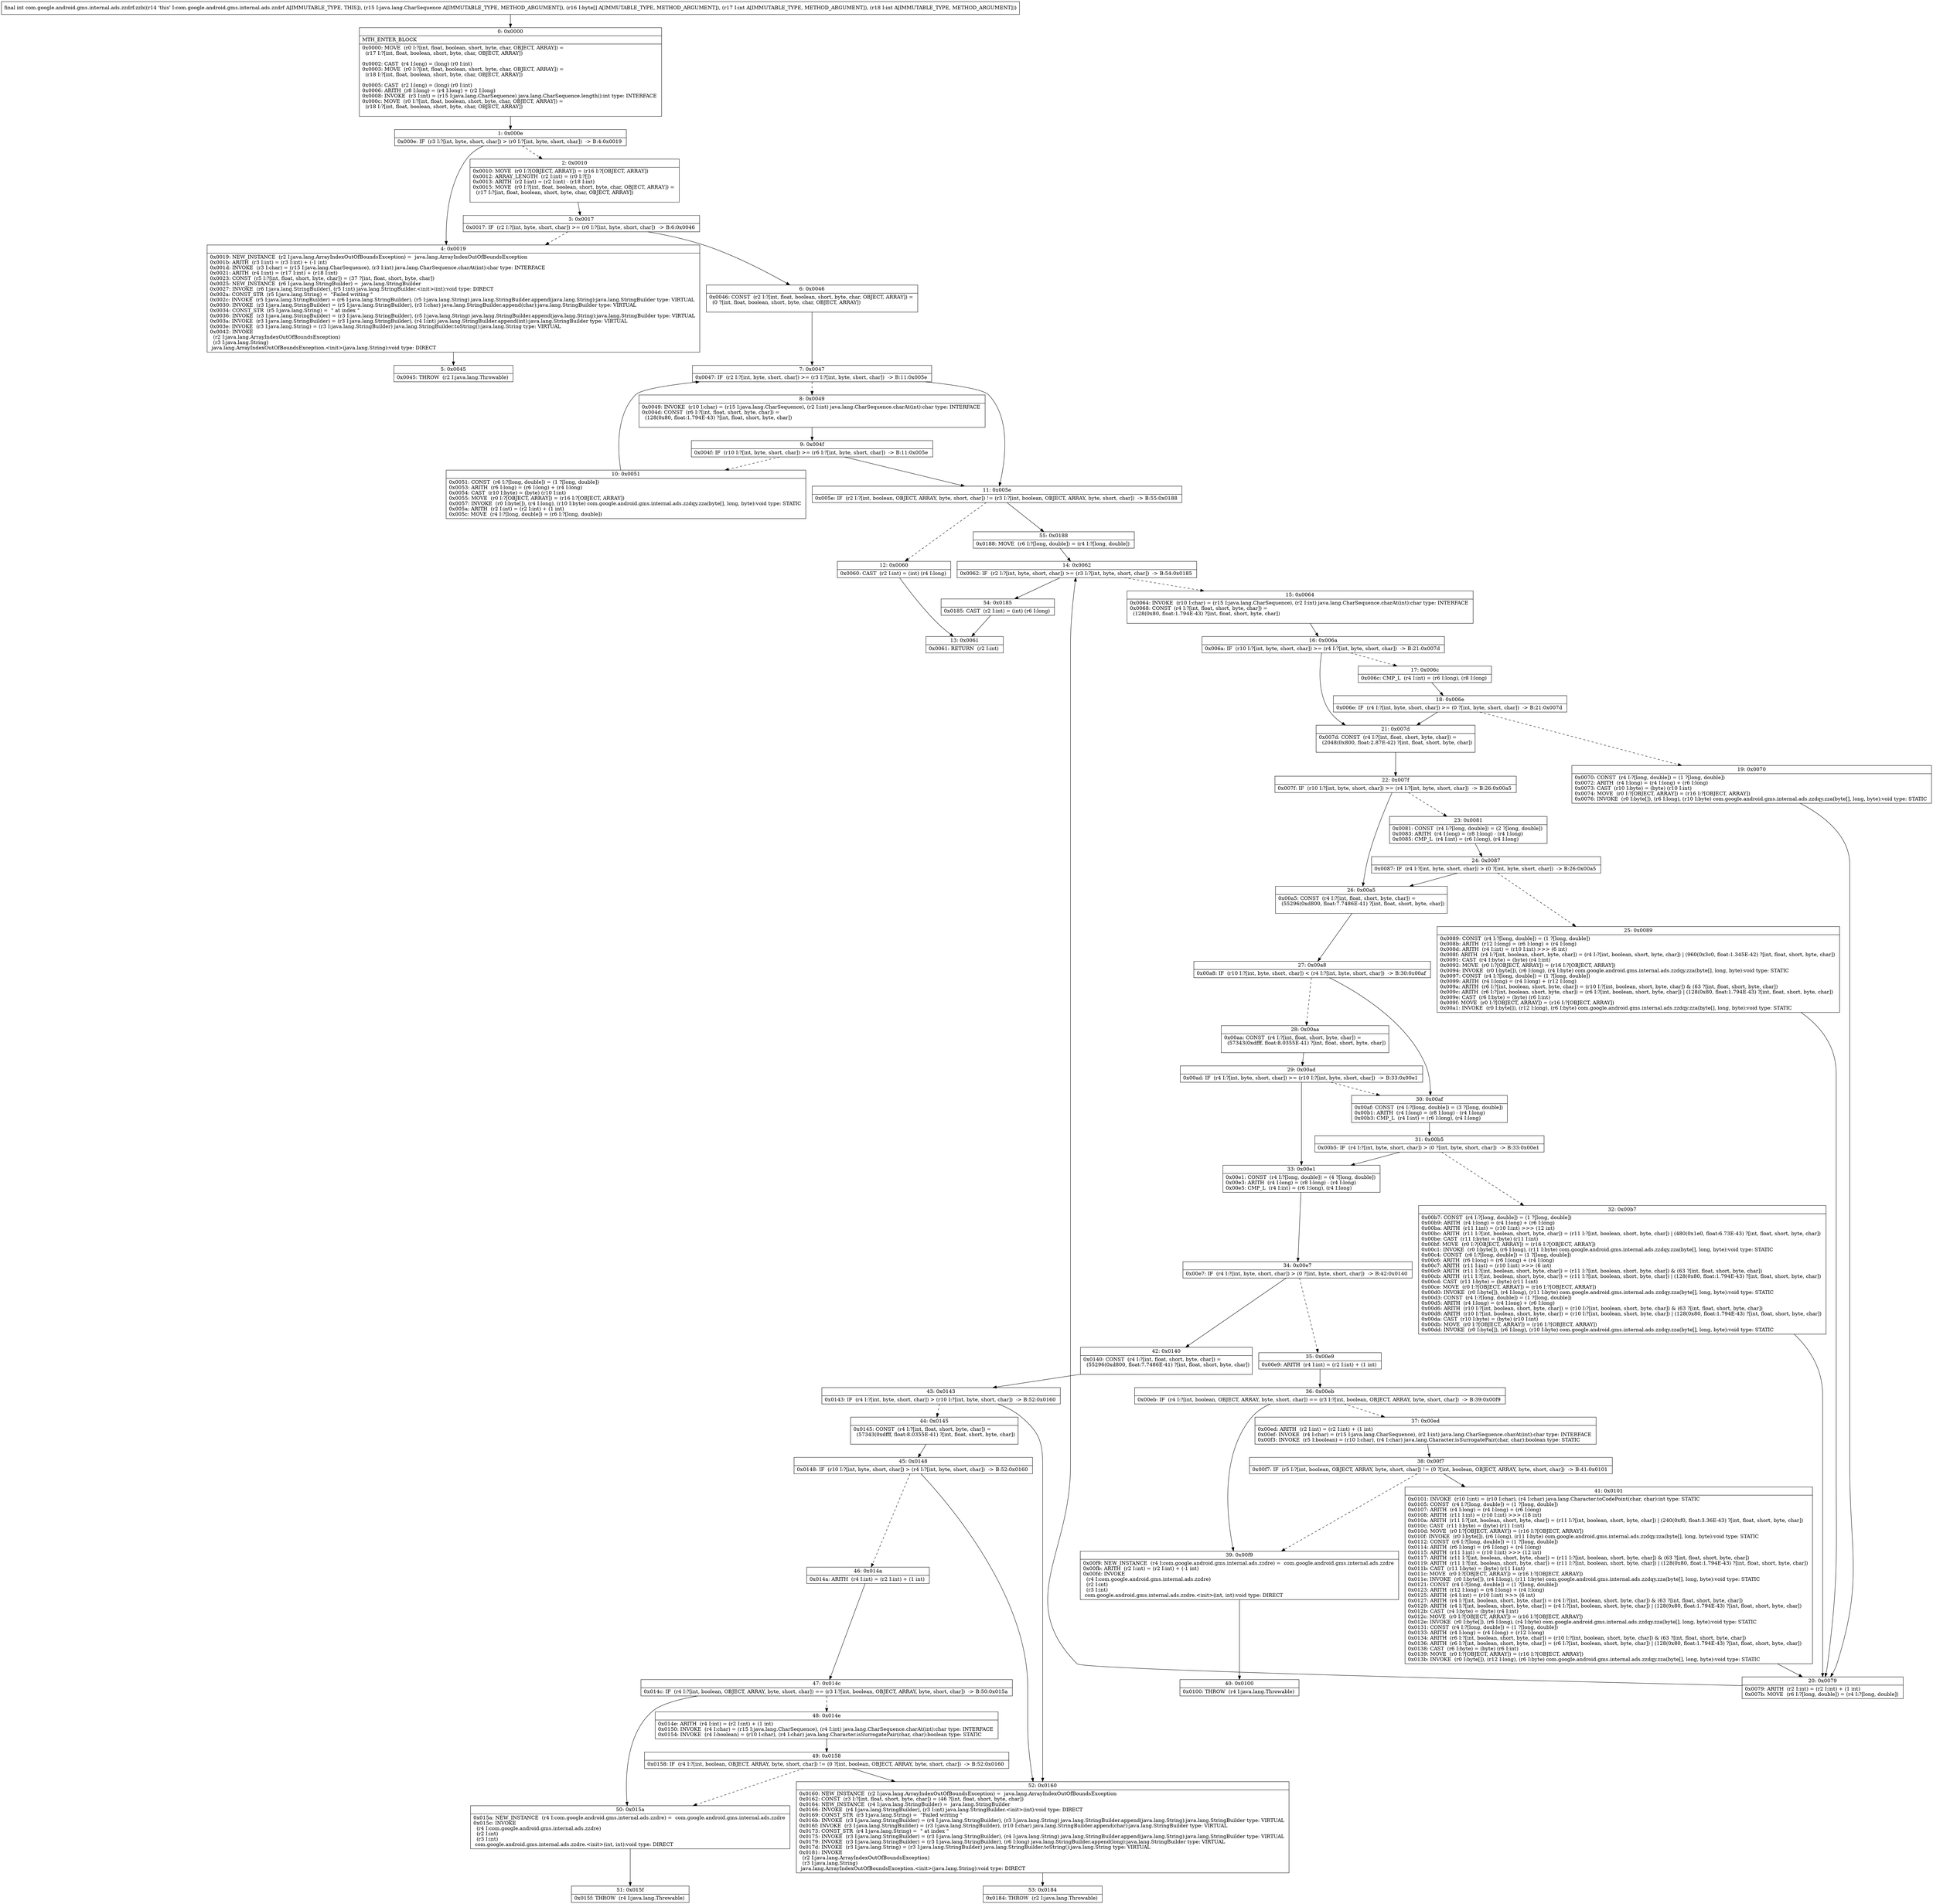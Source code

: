 digraph "CFG forcom.google.android.gms.internal.ads.zzdrf.zzb(Ljava\/lang\/CharSequence;[BII)I" {
Node_0 [shape=record,label="{0\:\ 0x0000|MTH_ENTER_BLOCK\l|0x0000: MOVE  (r0 I:?[int, float, boolean, short, byte, char, OBJECT, ARRAY]) = \l  (r17 I:?[int, float, boolean, short, byte, char, OBJECT, ARRAY])\l \l0x0002: CAST  (r4 I:long) = (long) (r0 I:int) \l0x0003: MOVE  (r0 I:?[int, float, boolean, short, byte, char, OBJECT, ARRAY]) = \l  (r18 I:?[int, float, boolean, short, byte, char, OBJECT, ARRAY])\l \l0x0005: CAST  (r2 I:long) = (long) (r0 I:int) \l0x0006: ARITH  (r8 I:long) = (r4 I:long) + (r2 I:long) \l0x0008: INVOKE  (r3 I:int) = (r15 I:java.lang.CharSequence) java.lang.CharSequence.length():int type: INTERFACE \l0x000c: MOVE  (r0 I:?[int, float, boolean, short, byte, char, OBJECT, ARRAY]) = \l  (r18 I:?[int, float, boolean, short, byte, char, OBJECT, ARRAY])\l \l}"];
Node_1 [shape=record,label="{1\:\ 0x000e|0x000e: IF  (r3 I:?[int, byte, short, char]) \> (r0 I:?[int, byte, short, char])  \-\> B:4:0x0019 \l}"];
Node_2 [shape=record,label="{2\:\ 0x0010|0x0010: MOVE  (r0 I:?[OBJECT, ARRAY]) = (r16 I:?[OBJECT, ARRAY]) \l0x0012: ARRAY_LENGTH  (r2 I:int) = (r0 I:?[]) \l0x0013: ARITH  (r2 I:int) = (r2 I:int) \- (r18 I:int) \l0x0015: MOVE  (r0 I:?[int, float, boolean, short, byte, char, OBJECT, ARRAY]) = \l  (r17 I:?[int, float, boolean, short, byte, char, OBJECT, ARRAY])\l \l}"];
Node_3 [shape=record,label="{3\:\ 0x0017|0x0017: IF  (r2 I:?[int, byte, short, char]) \>= (r0 I:?[int, byte, short, char])  \-\> B:6:0x0046 \l}"];
Node_4 [shape=record,label="{4\:\ 0x0019|0x0019: NEW_INSTANCE  (r2 I:java.lang.ArrayIndexOutOfBoundsException) =  java.lang.ArrayIndexOutOfBoundsException \l0x001b: ARITH  (r3 I:int) = (r3 I:int) + (\-1 int) \l0x001d: INVOKE  (r3 I:char) = (r15 I:java.lang.CharSequence), (r3 I:int) java.lang.CharSequence.charAt(int):char type: INTERFACE \l0x0021: ARITH  (r4 I:int) = (r17 I:int) + (r18 I:int) \l0x0023: CONST  (r5 I:?[int, float, short, byte, char]) = (37 ?[int, float, short, byte, char]) \l0x0025: NEW_INSTANCE  (r6 I:java.lang.StringBuilder) =  java.lang.StringBuilder \l0x0027: INVOKE  (r6 I:java.lang.StringBuilder), (r5 I:int) java.lang.StringBuilder.\<init\>(int):void type: DIRECT \l0x002a: CONST_STR  (r5 I:java.lang.String) =  \"Failed writing \" \l0x002c: INVOKE  (r5 I:java.lang.StringBuilder) = (r6 I:java.lang.StringBuilder), (r5 I:java.lang.String) java.lang.StringBuilder.append(java.lang.String):java.lang.StringBuilder type: VIRTUAL \l0x0030: INVOKE  (r3 I:java.lang.StringBuilder) = (r5 I:java.lang.StringBuilder), (r3 I:char) java.lang.StringBuilder.append(char):java.lang.StringBuilder type: VIRTUAL \l0x0034: CONST_STR  (r5 I:java.lang.String) =  \" at index \" \l0x0036: INVOKE  (r3 I:java.lang.StringBuilder) = (r3 I:java.lang.StringBuilder), (r5 I:java.lang.String) java.lang.StringBuilder.append(java.lang.String):java.lang.StringBuilder type: VIRTUAL \l0x003a: INVOKE  (r3 I:java.lang.StringBuilder) = (r3 I:java.lang.StringBuilder), (r4 I:int) java.lang.StringBuilder.append(int):java.lang.StringBuilder type: VIRTUAL \l0x003e: INVOKE  (r3 I:java.lang.String) = (r3 I:java.lang.StringBuilder) java.lang.StringBuilder.toString():java.lang.String type: VIRTUAL \l0x0042: INVOKE  \l  (r2 I:java.lang.ArrayIndexOutOfBoundsException)\l  (r3 I:java.lang.String)\l java.lang.ArrayIndexOutOfBoundsException.\<init\>(java.lang.String):void type: DIRECT \l}"];
Node_5 [shape=record,label="{5\:\ 0x0045|0x0045: THROW  (r2 I:java.lang.Throwable) \l}"];
Node_6 [shape=record,label="{6\:\ 0x0046|0x0046: CONST  (r2 I:?[int, float, boolean, short, byte, char, OBJECT, ARRAY]) = \l  (0 ?[int, float, boolean, short, byte, char, OBJECT, ARRAY])\l \l}"];
Node_7 [shape=record,label="{7\:\ 0x0047|0x0047: IF  (r2 I:?[int, byte, short, char]) \>= (r3 I:?[int, byte, short, char])  \-\> B:11:0x005e \l}"];
Node_8 [shape=record,label="{8\:\ 0x0049|0x0049: INVOKE  (r10 I:char) = (r15 I:java.lang.CharSequence), (r2 I:int) java.lang.CharSequence.charAt(int):char type: INTERFACE \l0x004d: CONST  (r6 I:?[int, float, short, byte, char]) = \l  (128(0x80, float:1.794E\-43) ?[int, float, short, byte, char])\l \l}"];
Node_9 [shape=record,label="{9\:\ 0x004f|0x004f: IF  (r10 I:?[int, byte, short, char]) \>= (r6 I:?[int, byte, short, char])  \-\> B:11:0x005e \l}"];
Node_10 [shape=record,label="{10\:\ 0x0051|0x0051: CONST  (r6 I:?[long, double]) = (1 ?[long, double]) \l0x0053: ARITH  (r6 I:long) = (r6 I:long) + (r4 I:long) \l0x0054: CAST  (r10 I:byte) = (byte) (r10 I:int) \l0x0055: MOVE  (r0 I:?[OBJECT, ARRAY]) = (r16 I:?[OBJECT, ARRAY]) \l0x0057: INVOKE  (r0 I:byte[]), (r4 I:long), (r10 I:byte) com.google.android.gms.internal.ads.zzdqy.zza(byte[], long, byte):void type: STATIC \l0x005a: ARITH  (r2 I:int) = (r2 I:int) + (1 int) \l0x005c: MOVE  (r4 I:?[long, double]) = (r6 I:?[long, double]) \l}"];
Node_11 [shape=record,label="{11\:\ 0x005e|0x005e: IF  (r2 I:?[int, boolean, OBJECT, ARRAY, byte, short, char]) != (r3 I:?[int, boolean, OBJECT, ARRAY, byte, short, char])  \-\> B:55:0x0188 \l}"];
Node_12 [shape=record,label="{12\:\ 0x0060|0x0060: CAST  (r2 I:int) = (int) (r4 I:long) \l}"];
Node_13 [shape=record,label="{13\:\ 0x0061|0x0061: RETURN  (r2 I:int) \l}"];
Node_14 [shape=record,label="{14\:\ 0x0062|0x0062: IF  (r2 I:?[int, byte, short, char]) \>= (r3 I:?[int, byte, short, char])  \-\> B:54:0x0185 \l}"];
Node_15 [shape=record,label="{15\:\ 0x0064|0x0064: INVOKE  (r10 I:char) = (r15 I:java.lang.CharSequence), (r2 I:int) java.lang.CharSequence.charAt(int):char type: INTERFACE \l0x0068: CONST  (r4 I:?[int, float, short, byte, char]) = \l  (128(0x80, float:1.794E\-43) ?[int, float, short, byte, char])\l \l}"];
Node_16 [shape=record,label="{16\:\ 0x006a|0x006a: IF  (r10 I:?[int, byte, short, char]) \>= (r4 I:?[int, byte, short, char])  \-\> B:21:0x007d \l}"];
Node_17 [shape=record,label="{17\:\ 0x006c|0x006c: CMP_L  (r4 I:int) = (r6 I:long), (r8 I:long) \l}"];
Node_18 [shape=record,label="{18\:\ 0x006e|0x006e: IF  (r4 I:?[int, byte, short, char]) \>= (0 ?[int, byte, short, char])  \-\> B:21:0x007d \l}"];
Node_19 [shape=record,label="{19\:\ 0x0070|0x0070: CONST  (r4 I:?[long, double]) = (1 ?[long, double]) \l0x0072: ARITH  (r4 I:long) = (r4 I:long) + (r6 I:long) \l0x0073: CAST  (r10 I:byte) = (byte) (r10 I:int) \l0x0074: MOVE  (r0 I:?[OBJECT, ARRAY]) = (r16 I:?[OBJECT, ARRAY]) \l0x0076: INVOKE  (r0 I:byte[]), (r6 I:long), (r10 I:byte) com.google.android.gms.internal.ads.zzdqy.zza(byte[], long, byte):void type: STATIC \l}"];
Node_20 [shape=record,label="{20\:\ 0x0079|0x0079: ARITH  (r2 I:int) = (r2 I:int) + (1 int) \l0x007b: MOVE  (r6 I:?[long, double]) = (r4 I:?[long, double]) \l}"];
Node_21 [shape=record,label="{21\:\ 0x007d|0x007d: CONST  (r4 I:?[int, float, short, byte, char]) = \l  (2048(0x800, float:2.87E\-42) ?[int, float, short, byte, char])\l \l}"];
Node_22 [shape=record,label="{22\:\ 0x007f|0x007f: IF  (r10 I:?[int, byte, short, char]) \>= (r4 I:?[int, byte, short, char])  \-\> B:26:0x00a5 \l}"];
Node_23 [shape=record,label="{23\:\ 0x0081|0x0081: CONST  (r4 I:?[long, double]) = (2 ?[long, double]) \l0x0083: ARITH  (r4 I:long) = (r8 I:long) \- (r4 I:long) \l0x0085: CMP_L  (r4 I:int) = (r6 I:long), (r4 I:long) \l}"];
Node_24 [shape=record,label="{24\:\ 0x0087|0x0087: IF  (r4 I:?[int, byte, short, char]) \> (0 ?[int, byte, short, char])  \-\> B:26:0x00a5 \l}"];
Node_25 [shape=record,label="{25\:\ 0x0089|0x0089: CONST  (r4 I:?[long, double]) = (1 ?[long, double]) \l0x008b: ARITH  (r12 I:long) = (r6 I:long) + (r4 I:long) \l0x008d: ARITH  (r4 I:int) = (r10 I:int) \>\>\> (6 int) \l0x008f: ARITH  (r4 I:?[int, boolean, short, byte, char]) = (r4 I:?[int, boolean, short, byte, char]) \| (960(0x3c0, float:1.345E\-42) ?[int, float, short, byte, char]) \l0x0091: CAST  (r4 I:byte) = (byte) (r4 I:int) \l0x0092: MOVE  (r0 I:?[OBJECT, ARRAY]) = (r16 I:?[OBJECT, ARRAY]) \l0x0094: INVOKE  (r0 I:byte[]), (r6 I:long), (r4 I:byte) com.google.android.gms.internal.ads.zzdqy.zza(byte[], long, byte):void type: STATIC \l0x0097: CONST  (r4 I:?[long, double]) = (1 ?[long, double]) \l0x0099: ARITH  (r4 I:long) = (r4 I:long) + (r12 I:long) \l0x009a: ARITH  (r6 I:?[int, boolean, short, byte, char]) = (r10 I:?[int, boolean, short, byte, char]) & (63 ?[int, float, short, byte, char]) \l0x009c: ARITH  (r6 I:?[int, boolean, short, byte, char]) = (r6 I:?[int, boolean, short, byte, char]) \| (128(0x80, float:1.794E\-43) ?[int, float, short, byte, char]) \l0x009e: CAST  (r6 I:byte) = (byte) (r6 I:int) \l0x009f: MOVE  (r0 I:?[OBJECT, ARRAY]) = (r16 I:?[OBJECT, ARRAY]) \l0x00a1: INVOKE  (r0 I:byte[]), (r12 I:long), (r6 I:byte) com.google.android.gms.internal.ads.zzdqy.zza(byte[], long, byte):void type: STATIC \l}"];
Node_26 [shape=record,label="{26\:\ 0x00a5|0x00a5: CONST  (r4 I:?[int, float, short, byte, char]) = \l  (55296(0xd800, float:7.7486E\-41) ?[int, float, short, byte, char])\l \l}"];
Node_27 [shape=record,label="{27\:\ 0x00a8|0x00a8: IF  (r10 I:?[int, byte, short, char]) \< (r4 I:?[int, byte, short, char])  \-\> B:30:0x00af \l}"];
Node_28 [shape=record,label="{28\:\ 0x00aa|0x00aa: CONST  (r4 I:?[int, float, short, byte, char]) = \l  (57343(0xdfff, float:8.0355E\-41) ?[int, float, short, byte, char])\l \l}"];
Node_29 [shape=record,label="{29\:\ 0x00ad|0x00ad: IF  (r4 I:?[int, byte, short, char]) \>= (r10 I:?[int, byte, short, char])  \-\> B:33:0x00e1 \l}"];
Node_30 [shape=record,label="{30\:\ 0x00af|0x00af: CONST  (r4 I:?[long, double]) = (3 ?[long, double]) \l0x00b1: ARITH  (r4 I:long) = (r8 I:long) \- (r4 I:long) \l0x00b3: CMP_L  (r4 I:int) = (r6 I:long), (r4 I:long) \l}"];
Node_31 [shape=record,label="{31\:\ 0x00b5|0x00b5: IF  (r4 I:?[int, byte, short, char]) \> (0 ?[int, byte, short, char])  \-\> B:33:0x00e1 \l}"];
Node_32 [shape=record,label="{32\:\ 0x00b7|0x00b7: CONST  (r4 I:?[long, double]) = (1 ?[long, double]) \l0x00b9: ARITH  (r4 I:long) = (r4 I:long) + (r6 I:long) \l0x00ba: ARITH  (r11 I:int) = (r10 I:int) \>\>\> (12 int) \l0x00bc: ARITH  (r11 I:?[int, boolean, short, byte, char]) = (r11 I:?[int, boolean, short, byte, char]) \| (480(0x1e0, float:6.73E\-43) ?[int, float, short, byte, char]) \l0x00be: CAST  (r11 I:byte) = (byte) (r11 I:int) \l0x00bf: MOVE  (r0 I:?[OBJECT, ARRAY]) = (r16 I:?[OBJECT, ARRAY]) \l0x00c1: INVOKE  (r0 I:byte[]), (r6 I:long), (r11 I:byte) com.google.android.gms.internal.ads.zzdqy.zza(byte[], long, byte):void type: STATIC \l0x00c4: CONST  (r6 I:?[long, double]) = (1 ?[long, double]) \l0x00c6: ARITH  (r6 I:long) = (r6 I:long) + (r4 I:long) \l0x00c7: ARITH  (r11 I:int) = (r10 I:int) \>\>\> (6 int) \l0x00c9: ARITH  (r11 I:?[int, boolean, short, byte, char]) = (r11 I:?[int, boolean, short, byte, char]) & (63 ?[int, float, short, byte, char]) \l0x00cb: ARITH  (r11 I:?[int, boolean, short, byte, char]) = (r11 I:?[int, boolean, short, byte, char]) \| (128(0x80, float:1.794E\-43) ?[int, float, short, byte, char]) \l0x00cd: CAST  (r11 I:byte) = (byte) (r11 I:int) \l0x00ce: MOVE  (r0 I:?[OBJECT, ARRAY]) = (r16 I:?[OBJECT, ARRAY]) \l0x00d0: INVOKE  (r0 I:byte[]), (r4 I:long), (r11 I:byte) com.google.android.gms.internal.ads.zzdqy.zza(byte[], long, byte):void type: STATIC \l0x00d3: CONST  (r4 I:?[long, double]) = (1 ?[long, double]) \l0x00d5: ARITH  (r4 I:long) = (r4 I:long) + (r6 I:long) \l0x00d6: ARITH  (r10 I:?[int, boolean, short, byte, char]) = (r10 I:?[int, boolean, short, byte, char]) & (63 ?[int, float, short, byte, char]) \l0x00d8: ARITH  (r10 I:?[int, boolean, short, byte, char]) = (r10 I:?[int, boolean, short, byte, char]) \| (128(0x80, float:1.794E\-43) ?[int, float, short, byte, char]) \l0x00da: CAST  (r10 I:byte) = (byte) (r10 I:int) \l0x00db: MOVE  (r0 I:?[OBJECT, ARRAY]) = (r16 I:?[OBJECT, ARRAY]) \l0x00dd: INVOKE  (r0 I:byte[]), (r6 I:long), (r10 I:byte) com.google.android.gms.internal.ads.zzdqy.zza(byte[], long, byte):void type: STATIC \l}"];
Node_33 [shape=record,label="{33\:\ 0x00e1|0x00e1: CONST  (r4 I:?[long, double]) = (4 ?[long, double]) \l0x00e3: ARITH  (r4 I:long) = (r8 I:long) \- (r4 I:long) \l0x00e5: CMP_L  (r4 I:int) = (r6 I:long), (r4 I:long) \l}"];
Node_34 [shape=record,label="{34\:\ 0x00e7|0x00e7: IF  (r4 I:?[int, byte, short, char]) \> (0 ?[int, byte, short, char])  \-\> B:42:0x0140 \l}"];
Node_35 [shape=record,label="{35\:\ 0x00e9|0x00e9: ARITH  (r4 I:int) = (r2 I:int) + (1 int) \l}"];
Node_36 [shape=record,label="{36\:\ 0x00eb|0x00eb: IF  (r4 I:?[int, boolean, OBJECT, ARRAY, byte, short, char]) == (r3 I:?[int, boolean, OBJECT, ARRAY, byte, short, char])  \-\> B:39:0x00f9 \l}"];
Node_37 [shape=record,label="{37\:\ 0x00ed|0x00ed: ARITH  (r2 I:int) = (r2 I:int) + (1 int) \l0x00ef: INVOKE  (r4 I:char) = (r15 I:java.lang.CharSequence), (r2 I:int) java.lang.CharSequence.charAt(int):char type: INTERFACE \l0x00f3: INVOKE  (r5 I:boolean) = (r10 I:char), (r4 I:char) java.lang.Character.isSurrogatePair(char, char):boolean type: STATIC \l}"];
Node_38 [shape=record,label="{38\:\ 0x00f7|0x00f7: IF  (r5 I:?[int, boolean, OBJECT, ARRAY, byte, short, char]) != (0 ?[int, boolean, OBJECT, ARRAY, byte, short, char])  \-\> B:41:0x0101 \l}"];
Node_39 [shape=record,label="{39\:\ 0x00f9|0x00f9: NEW_INSTANCE  (r4 I:com.google.android.gms.internal.ads.zzdre) =  com.google.android.gms.internal.ads.zzdre \l0x00fb: ARITH  (r2 I:int) = (r2 I:int) + (\-1 int) \l0x00fd: INVOKE  \l  (r4 I:com.google.android.gms.internal.ads.zzdre)\l  (r2 I:int)\l  (r3 I:int)\l com.google.android.gms.internal.ads.zzdre.\<init\>(int, int):void type: DIRECT \l}"];
Node_40 [shape=record,label="{40\:\ 0x0100|0x0100: THROW  (r4 I:java.lang.Throwable) \l}"];
Node_41 [shape=record,label="{41\:\ 0x0101|0x0101: INVOKE  (r10 I:int) = (r10 I:char), (r4 I:char) java.lang.Character.toCodePoint(char, char):int type: STATIC \l0x0105: CONST  (r4 I:?[long, double]) = (1 ?[long, double]) \l0x0107: ARITH  (r4 I:long) = (r4 I:long) + (r6 I:long) \l0x0108: ARITH  (r11 I:int) = (r10 I:int) \>\>\> (18 int) \l0x010a: ARITH  (r11 I:?[int, boolean, short, byte, char]) = (r11 I:?[int, boolean, short, byte, char]) \| (240(0xf0, float:3.36E\-43) ?[int, float, short, byte, char]) \l0x010c: CAST  (r11 I:byte) = (byte) (r11 I:int) \l0x010d: MOVE  (r0 I:?[OBJECT, ARRAY]) = (r16 I:?[OBJECT, ARRAY]) \l0x010f: INVOKE  (r0 I:byte[]), (r6 I:long), (r11 I:byte) com.google.android.gms.internal.ads.zzdqy.zza(byte[], long, byte):void type: STATIC \l0x0112: CONST  (r6 I:?[long, double]) = (1 ?[long, double]) \l0x0114: ARITH  (r6 I:long) = (r6 I:long) + (r4 I:long) \l0x0115: ARITH  (r11 I:int) = (r10 I:int) \>\>\> (12 int) \l0x0117: ARITH  (r11 I:?[int, boolean, short, byte, char]) = (r11 I:?[int, boolean, short, byte, char]) & (63 ?[int, float, short, byte, char]) \l0x0119: ARITH  (r11 I:?[int, boolean, short, byte, char]) = (r11 I:?[int, boolean, short, byte, char]) \| (128(0x80, float:1.794E\-43) ?[int, float, short, byte, char]) \l0x011b: CAST  (r11 I:byte) = (byte) (r11 I:int) \l0x011c: MOVE  (r0 I:?[OBJECT, ARRAY]) = (r16 I:?[OBJECT, ARRAY]) \l0x011e: INVOKE  (r0 I:byte[]), (r4 I:long), (r11 I:byte) com.google.android.gms.internal.ads.zzdqy.zza(byte[], long, byte):void type: STATIC \l0x0121: CONST  (r4 I:?[long, double]) = (1 ?[long, double]) \l0x0123: ARITH  (r12 I:long) = (r6 I:long) + (r4 I:long) \l0x0125: ARITH  (r4 I:int) = (r10 I:int) \>\>\> (6 int) \l0x0127: ARITH  (r4 I:?[int, boolean, short, byte, char]) = (r4 I:?[int, boolean, short, byte, char]) & (63 ?[int, float, short, byte, char]) \l0x0129: ARITH  (r4 I:?[int, boolean, short, byte, char]) = (r4 I:?[int, boolean, short, byte, char]) \| (128(0x80, float:1.794E\-43) ?[int, float, short, byte, char]) \l0x012b: CAST  (r4 I:byte) = (byte) (r4 I:int) \l0x012c: MOVE  (r0 I:?[OBJECT, ARRAY]) = (r16 I:?[OBJECT, ARRAY]) \l0x012e: INVOKE  (r0 I:byte[]), (r6 I:long), (r4 I:byte) com.google.android.gms.internal.ads.zzdqy.zza(byte[], long, byte):void type: STATIC \l0x0131: CONST  (r4 I:?[long, double]) = (1 ?[long, double]) \l0x0133: ARITH  (r4 I:long) = (r4 I:long) + (r12 I:long) \l0x0134: ARITH  (r6 I:?[int, boolean, short, byte, char]) = (r10 I:?[int, boolean, short, byte, char]) & (63 ?[int, float, short, byte, char]) \l0x0136: ARITH  (r6 I:?[int, boolean, short, byte, char]) = (r6 I:?[int, boolean, short, byte, char]) \| (128(0x80, float:1.794E\-43) ?[int, float, short, byte, char]) \l0x0138: CAST  (r6 I:byte) = (byte) (r6 I:int) \l0x0139: MOVE  (r0 I:?[OBJECT, ARRAY]) = (r16 I:?[OBJECT, ARRAY]) \l0x013b: INVOKE  (r0 I:byte[]), (r12 I:long), (r6 I:byte) com.google.android.gms.internal.ads.zzdqy.zza(byte[], long, byte):void type: STATIC \l}"];
Node_42 [shape=record,label="{42\:\ 0x0140|0x0140: CONST  (r4 I:?[int, float, short, byte, char]) = \l  (55296(0xd800, float:7.7486E\-41) ?[int, float, short, byte, char])\l \l}"];
Node_43 [shape=record,label="{43\:\ 0x0143|0x0143: IF  (r4 I:?[int, byte, short, char]) \> (r10 I:?[int, byte, short, char])  \-\> B:52:0x0160 \l}"];
Node_44 [shape=record,label="{44\:\ 0x0145|0x0145: CONST  (r4 I:?[int, float, short, byte, char]) = \l  (57343(0xdfff, float:8.0355E\-41) ?[int, float, short, byte, char])\l \l}"];
Node_45 [shape=record,label="{45\:\ 0x0148|0x0148: IF  (r10 I:?[int, byte, short, char]) \> (r4 I:?[int, byte, short, char])  \-\> B:52:0x0160 \l}"];
Node_46 [shape=record,label="{46\:\ 0x014a|0x014a: ARITH  (r4 I:int) = (r2 I:int) + (1 int) \l}"];
Node_47 [shape=record,label="{47\:\ 0x014c|0x014c: IF  (r4 I:?[int, boolean, OBJECT, ARRAY, byte, short, char]) == (r3 I:?[int, boolean, OBJECT, ARRAY, byte, short, char])  \-\> B:50:0x015a \l}"];
Node_48 [shape=record,label="{48\:\ 0x014e|0x014e: ARITH  (r4 I:int) = (r2 I:int) + (1 int) \l0x0150: INVOKE  (r4 I:char) = (r15 I:java.lang.CharSequence), (r4 I:int) java.lang.CharSequence.charAt(int):char type: INTERFACE \l0x0154: INVOKE  (r4 I:boolean) = (r10 I:char), (r4 I:char) java.lang.Character.isSurrogatePair(char, char):boolean type: STATIC \l}"];
Node_49 [shape=record,label="{49\:\ 0x0158|0x0158: IF  (r4 I:?[int, boolean, OBJECT, ARRAY, byte, short, char]) != (0 ?[int, boolean, OBJECT, ARRAY, byte, short, char])  \-\> B:52:0x0160 \l}"];
Node_50 [shape=record,label="{50\:\ 0x015a|0x015a: NEW_INSTANCE  (r4 I:com.google.android.gms.internal.ads.zzdre) =  com.google.android.gms.internal.ads.zzdre \l0x015c: INVOKE  \l  (r4 I:com.google.android.gms.internal.ads.zzdre)\l  (r2 I:int)\l  (r3 I:int)\l com.google.android.gms.internal.ads.zzdre.\<init\>(int, int):void type: DIRECT \l}"];
Node_51 [shape=record,label="{51\:\ 0x015f|0x015f: THROW  (r4 I:java.lang.Throwable) \l}"];
Node_52 [shape=record,label="{52\:\ 0x0160|0x0160: NEW_INSTANCE  (r2 I:java.lang.ArrayIndexOutOfBoundsException) =  java.lang.ArrayIndexOutOfBoundsException \l0x0162: CONST  (r3 I:?[int, float, short, byte, char]) = (46 ?[int, float, short, byte, char]) \l0x0164: NEW_INSTANCE  (r4 I:java.lang.StringBuilder) =  java.lang.StringBuilder \l0x0166: INVOKE  (r4 I:java.lang.StringBuilder), (r3 I:int) java.lang.StringBuilder.\<init\>(int):void type: DIRECT \l0x0169: CONST_STR  (r3 I:java.lang.String) =  \"Failed writing \" \l0x016b: INVOKE  (r3 I:java.lang.StringBuilder) = (r4 I:java.lang.StringBuilder), (r3 I:java.lang.String) java.lang.StringBuilder.append(java.lang.String):java.lang.StringBuilder type: VIRTUAL \l0x016f: INVOKE  (r3 I:java.lang.StringBuilder) = (r3 I:java.lang.StringBuilder), (r10 I:char) java.lang.StringBuilder.append(char):java.lang.StringBuilder type: VIRTUAL \l0x0173: CONST_STR  (r4 I:java.lang.String) =  \" at index \" \l0x0175: INVOKE  (r3 I:java.lang.StringBuilder) = (r3 I:java.lang.StringBuilder), (r4 I:java.lang.String) java.lang.StringBuilder.append(java.lang.String):java.lang.StringBuilder type: VIRTUAL \l0x0179: INVOKE  (r3 I:java.lang.StringBuilder) = (r3 I:java.lang.StringBuilder), (r6 I:long) java.lang.StringBuilder.append(long):java.lang.StringBuilder type: VIRTUAL \l0x017d: INVOKE  (r3 I:java.lang.String) = (r3 I:java.lang.StringBuilder) java.lang.StringBuilder.toString():java.lang.String type: VIRTUAL \l0x0181: INVOKE  \l  (r2 I:java.lang.ArrayIndexOutOfBoundsException)\l  (r3 I:java.lang.String)\l java.lang.ArrayIndexOutOfBoundsException.\<init\>(java.lang.String):void type: DIRECT \l}"];
Node_53 [shape=record,label="{53\:\ 0x0184|0x0184: THROW  (r2 I:java.lang.Throwable) \l}"];
Node_54 [shape=record,label="{54\:\ 0x0185|0x0185: CAST  (r2 I:int) = (int) (r6 I:long) \l}"];
Node_55 [shape=record,label="{55\:\ 0x0188|0x0188: MOVE  (r6 I:?[long, double]) = (r4 I:?[long, double]) \l}"];
MethodNode[shape=record,label="{final int com.google.android.gms.internal.ads.zzdrf.zzb((r14 'this' I:com.google.android.gms.internal.ads.zzdrf A[IMMUTABLE_TYPE, THIS]), (r15 I:java.lang.CharSequence A[IMMUTABLE_TYPE, METHOD_ARGUMENT]), (r16 I:byte[] A[IMMUTABLE_TYPE, METHOD_ARGUMENT]), (r17 I:int A[IMMUTABLE_TYPE, METHOD_ARGUMENT]), (r18 I:int A[IMMUTABLE_TYPE, METHOD_ARGUMENT])) }"];
MethodNode -> Node_0;
Node_0 -> Node_1;
Node_1 -> Node_2[style=dashed];
Node_1 -> Node_4;
Node_2 -> Node_3;
Node_3 -> Node_4[style=dashed];
Node_3 -> Node_6;
Node_4 -> Node_5;
Node_6 -> Node_7;
Node_7 -> Node_8[style=dashed];
Node_7 -> Node_11;
Node_8 -> Node_9;
Node_9 -> Node_10[style=dashed];
Node_9 -> Node_11;
Node_10 -> Node_7;
Node_11 -> Node_12[style=dashed];
Node_11 -> Node_55;
Node_12 -> Node_13;
Node_14 -> Node_15[style=dashed];
Node_14 -> Node_54;
Node_15 -> Node_16;
Node_16 -> Node_17[style=dashed];
Node_16 -> Node_21;
Node_17 -> Node_18;
Node_18 -> Node_19[style=dashed];
Node_18 -> Node_21;
Node_19 -> Node_20;
Node_20 -> Node_14;
Node_21 -> Node_22;
Node_22 -> Node_23[style=dashed];
Node_22 -> Node_26;
Node_23 -> Node_24;
Node_24 -> Node_25[style=dashed];
Node_24 -> Node_26;
Node_25 -> Node_20;
Node_26 -> Node_27;
Node_27 -> Node_28[style=dashed];
Node_27 -> Node_30;
Node_28 -> Node_29;
Node_29 -> Node_30[style=dashed];
Node_29 -> Node_33;
Node_30 -> Node_31;
Node_31 -> Node_32[style=dashed];
Node_31 -> Node_33;
Node_32 -> Node_20;
Node_33 -> Node_34;
Node_34 -> Node_35[style=dashed];
Node_34 -> Node_42;
Node_35 -> Node_36;
Node_36 -> Node_37[style=dashed];
Node_36 -> Node_39;
Node_37 -> Node_38;
Node_38 -> Node_39[style=dashed];
Node_38 -> Node_41;
Node_39 -> Node_40;
Node_41 -> Node_20;
Node_42 -> Node_43;
Node_43 -> Node_44[style=dashed];
Node_43 -> Node_52;
Node_44 -> Node_45;
Node_45 -> Node_46[style=dashed];
Node_45 -> Node_52;
Node_46 -> Node_47;
Node_47 -> Node_48[style=dashed];
Node_47 -> Node_50;
Node_48 -> Node_49;
Node_49 -> Node_50[style=dashed];
Node_49 -> Node_52;
Node_50 -> Node_51;
Node_52 -> Node_53;
Node_54 -> Node_13;
Node_55 -> Node_14;
}

